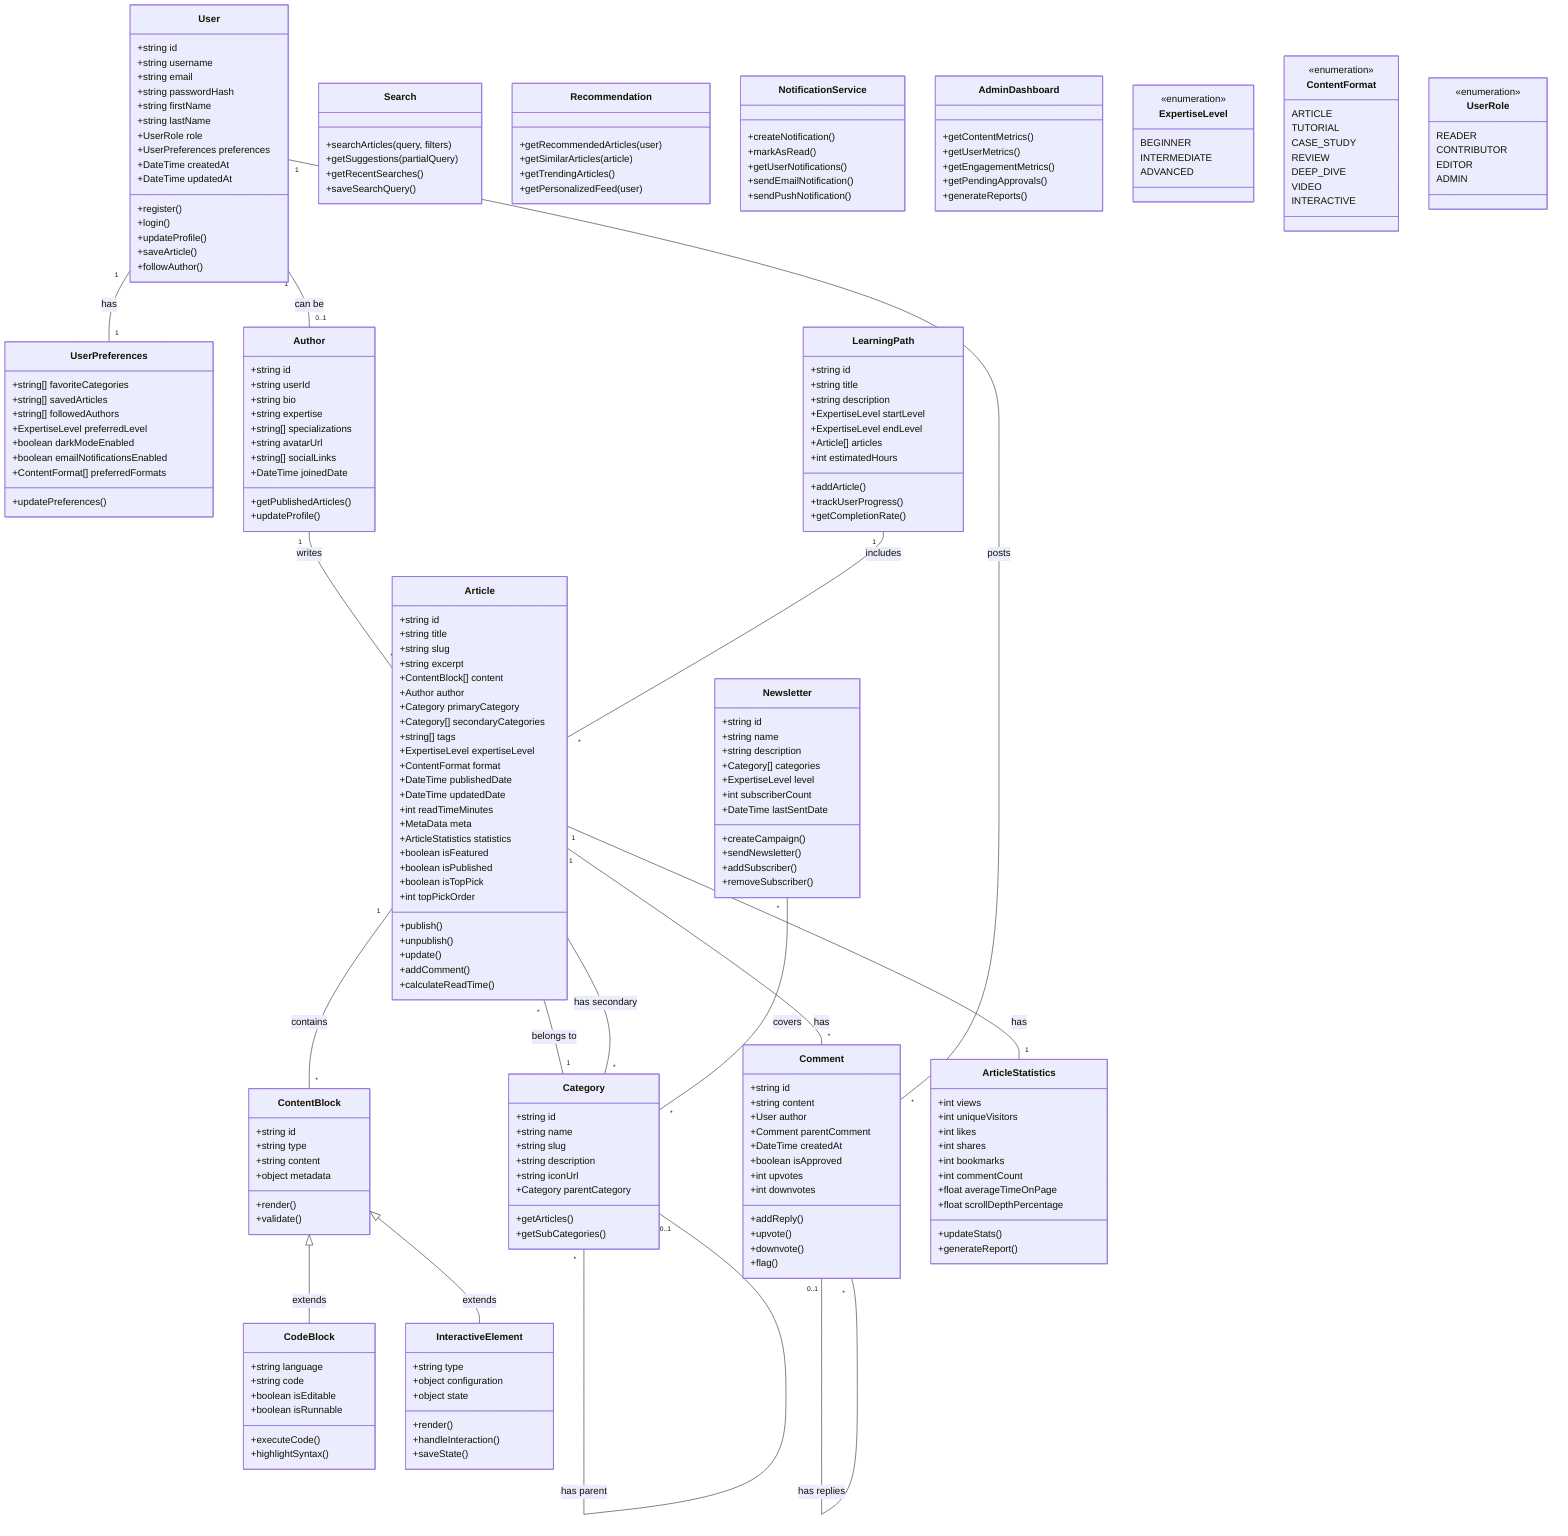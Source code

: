 classDiagram
    class User {
        +string id
        +string username
        +string email
        +string passwordHash
        +string firstName
        +string lastName
        +UserRole role
        +UserPreferences preferences
        +DateTime createdAt
        +DateTime updatedAt
        +register()
        +login()
        +updateProfile()
        +saveArticle()
        +followAuthor()
    }

    class UserPreferences {
        +string[] favoriteCategories
        +string[] savedArticles
        +string[] followedAuthors
        +ExpertiseLevel preferredLevel
        +boolean darkModeEnabled
        +boolean emailNotificationsEnabled
        +ContentFormat[] preferredFormats
        +updatePreferences()
    }

    class Author {
        +string id
        +string userId
        +string bio
        +string expertise
        +string[] specializations
        +string avatarUrl
        +string[] socialLinks
        +DateTime joinedDate
        +getPublishedArticles()
        +updateProfile()
    }

    class Article {
        +string id
        +string title
        +string slug
        +string excerpt
        +ContentBlock[] content
        +Author author
        +Category primaryCategory
        +Category[] secondaryCategories
        +string[] tags
        +ExpertiseLevel expertiseLevel
        +ContentFormat format
        +DateTime publishedDate
        +DateTime updatedDate
        +int readTimeMinutes
        +MetaData meta
        +ArticleStatistics statistics
        +boolean isFeatured
        +boolean isPublished
        +boolean isTopPick
        +int topPickOrder
        +publish()
        +unpublish()
        +update()
        +addComment()
        +calculateReadTime()
    }

    class ContentBlock {
        +string id
        +string type
        +string content
        +object metadata
        +render()
        +validate()
    }

    class CodeBlock {
        +string language
        +string code
        +boolean isEditable
        +boolean isRunnable
        +executeCode()
        +highlightSyntax()
    }

    class InteractiveElement {
        +string type
        +object configuration
        +object state
        +render()
        +handleInteraction()
        +saveState()
    }

    class Category {
        +string id
        +string name
        +string slug
        +string description
        +string iconUrl
        +Category parentCategory
        +getArticles()
        +getSubCategories()
    }

    class Comment {
        +string id
        +string content
        +User author
        +Comment parentComment
        +DateTime createdAt
        +boolean isApproved
        +int upvotes
        +int downvotes
        +addReply()
        +upvote()
        +downvote()
        +flag()
    }

    class ArticleStatistics {
        +int views
        +int uniqueVisitors
        +int likes
        +int shares
        +int bookmarks
        +int commentCount
        +float averageTimeOnPage
        +float scrollDepthPercentage
        +updateStats()
        +generateReport()
    }

    class Search {
        +searchArticles(query, filters)
        +getSuggestions(partialQuery)
        +getRecentSearches()
        +saveSearchQuery()
    }

    class Recommendation {
        +getRecommendedArticles(user)
        +getSimilarArticles(article)
        +getTrendingArticles()
        +getPersonalizedFeed(user)
    }

    class Newsletter {
        +string id
        +string name
        +string description
        +Category[] categories
        +ExpertiseLevel level
        +int subscriberCount
        +DateTime lastSentDate
        +createCampaign()
        +sendNewsletter()
        +addSubscriber()
        +removeSubscriber()
    }

    class LearningPath {
        +string id
        +string title
        +string description
        +ExpertiseLevel startLevel
        +ExpertiseLevel endLevel
        +Article[] articles
        +int estimatedHours
        +addArticle()
        +trackUserProgress()
        +getCompletionRate()
    }

    class NotificationService {
        +createNotification()
        +markAsRead()
        +getUserNotifications()
        +sendEmailNotification()
        +sendPushNotification()
    }

    class AdminDashboard {
        +getContentMetrics()
        +getUserMetrics()
        +getEngagementMetrics()
        +getPendingApprovals()
        +generateReports()
    }

    %% Enums
    class ExpertiseLevel {
        <<enumeration>>
        BEGINNER
        INTERMEDIATE
        ADVANCED
    }

    class ContentFormat {
        <<enumeration>>
        ARTICLE
        TUTORIAL
        CASE_STUDY
        REVIEW
        DEEP_DIVE
        VIDEO
        INTERACTIVE
    }

    class UserRole {
        <<enumeration>>
        READER
        CONTRIBUTOR
        EDITOR
        ADMIN
    }

    %% Relationships
    User "1" -- "1" UserPreferences : has
    User "1" -- "0..1" Author : can be
    Author "1" -- "*" Article : writes
    Article "1" -- "*" ContentBlock : contains
    ContentBlock <|-- CodeBlock : extends
    ContentBlock <|-- InteractiveElement : extends
    Article "*" -- "1" Category : belongs to
    Article "*" -- "*" Category : has secondary
    Category "*" -- "0..1" Category : has parent
    Article "1" -- "*" Comment : has
    Comment "0..1" -- "*" Comment : has replies
    Article "1" -- "1" ArticleStatistics : has
    User "1" -- "*" Comment : posts
    Newsletter "*" -- "*" Category : covers
    LearningPath "1" -- "*" Article : includes